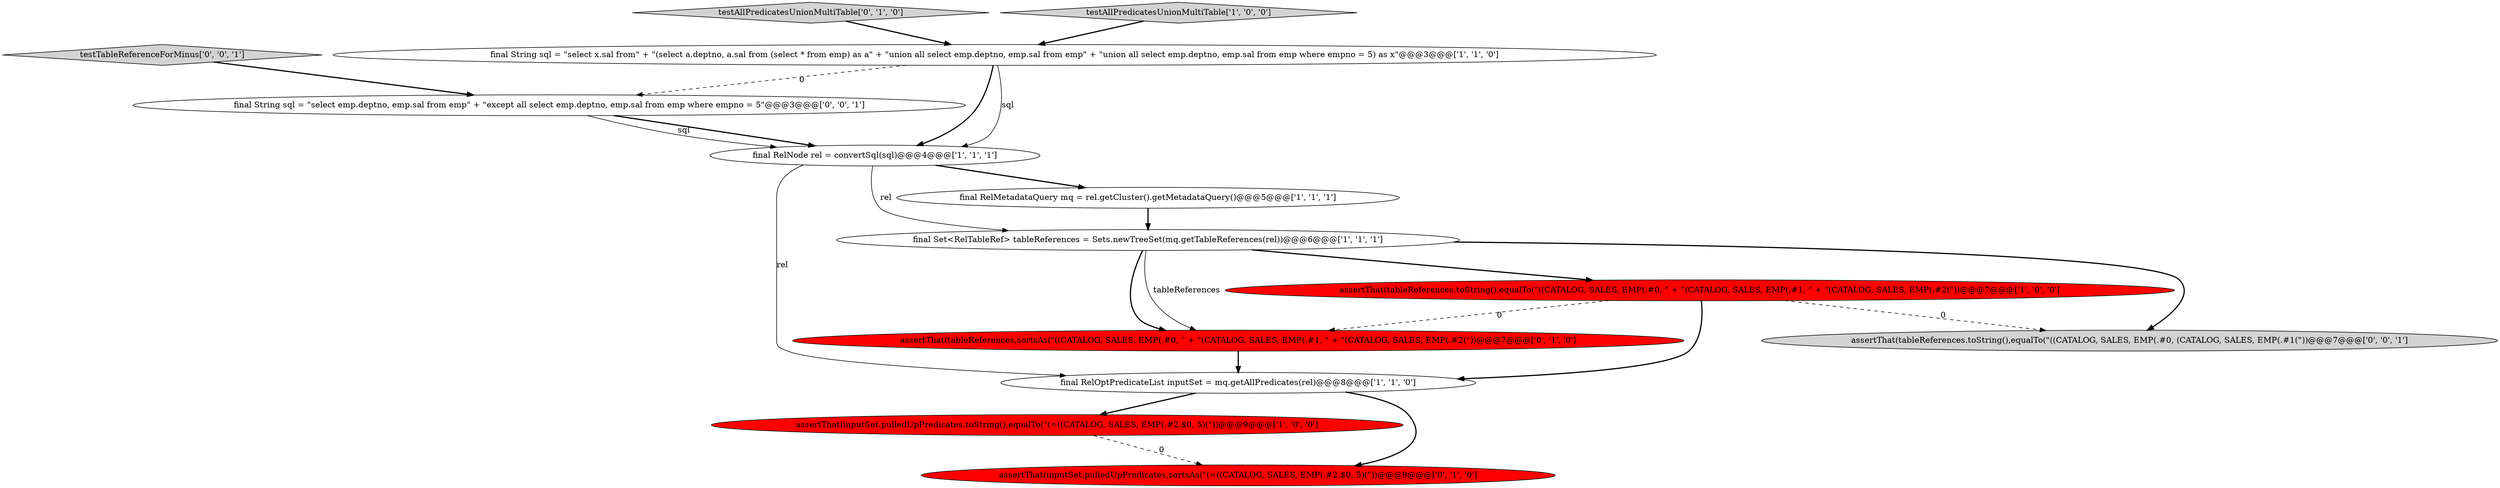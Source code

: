 digraph {
7 [style = filled, label = "final Set<RelTableRef> tableReferences = Sets.newTreeSet(mq.getTableReferences(rel))@@@6@@@['1', '1', '1']", fillcolor = white, shape = ellipse image = "AAA0AAABBB1BBB"];
8 [style = filled, label = "testAllPredicatesUnionMultiTable['0', '1', '0']", fillcolor = lightgray, shape = diamond image = "AAA0AAABBB2BBB"];
11 [style = filled, label = "testTableReferenceForMinus['0', '0', '1']", fillcolor = lightgray, shape = diamond image = "AAA0AAABBB3BBB"];
1 [style = filled, label = "final RelNode rel = convertSql(sql)@@@4@@@['1', '1', '1']", fillcolor = white, shape = ellipse image = "AAA0AAABBB1BBB"];
2 [style = filled, label = "testAllPredicatesUnionMultiTable['1', '0', '0']", fillcolor = lightgray, shape = diamond image = "AAA0AAABBB1BBB"];
12 [style = filled, label = "final String sql = \"select emp.deptno, emp.sal from emp\" + \"except all select emp.deptno, emp.sal from emp where empno = 5\"@@@3@@@['0', '0', '1']", fillcolor = white, shape = ellipse image = "AAA0AAABBB3BBB"];
6 [style = filled, label = "assertThat(tableReferences.toString(),equalTo(\"((CATALOG, SALES, EMP(.#0, \" + \"(CATALOG, SALES, EMP(.#1, \" + \"(CATALOG, SALES, EMP(.#2(\"))@@@7@@@['1', '0', '0']", fillcolor = red, shape = ellipse image = "AAA1AAABBB1BBB"];
10 [style = filled, label = "assertThat(tableReferences,sortsAs(\"((CATALOG, SALES, EMP(.#0, \" + \"(CATALOG, SALES, EMP(.#1, \" + \"(CATALOG, SALES, EMP(.#2(\"))@@@7@@@['0', '1', '0']", fillcolor = red, shape = ellipse image = "AAA1AAABBB2BBB"];
4 [style = filled, label = "assertThat(inputSet.pulledUpPredicates.toString(),equalTo(\"(=((CATALOG, SALES, EMP(.#2.$0, 5)(\"))@@@9@@@['1', '0', '0']", fillcolor = red, shape = ellipse image = "AAA1AAABBB1BBB"];
0 [style = filled, label = "final String sql = \"select x.sal from\" + \"(select a.deptno, a.sal from (select * from emp) as a\" + \"union all select emp.deptno, emp.sal from emp\" + \"union all select emp.deptno, emp.sal from emp where empno = 5) as x\"@@@3@@@['1', '1', '0']", fillcolor = white, shape = ellipse image = "AAA0AAABBB1BBB"];
13 [style = filled, label = "assertThat(tableReferences.toString(),equalTo(\"((CATALOG, SALES, EMP(.#0, (CATALOG, SALES, EMP(.#1(\"))@@@7@@@['0', '0', '1']", fillcolor = lightgray, shape = ellipse image = "AAA0AAABBB3BBB"];
5 [style = filled, label = "final RelMetadataQuery mq = rel.getCluster().getMetadataQuery()@@@5@@@['1', '1', '1']", fillcolor = white, shape = ellipse image = "AAA0AAABBB1BBB"];
3 [style = filled, label = "final RelOptPredicateList inputSet = mq.getAllPredicates(rel)@@@8@@@['1', '1', '0']", fillcolor = white, shape = ellipse image = "AAA0AAABBB1BBB"];
9 [style = filled, label = "assertThat(inputSet.pulledUpPredicates,sortsAs(\"(=((CATALOG, SALES, EMP(.#2.$0, 5)(\"))@@@9@@@['0', '1', '0']", fillcolor = red, shape = ellipse image = "AAA1AAABBB2BBB"];
1->5 [style = bold, label=""];
7->13 [style = bold, label=""];
6->3 [style = bold, label=""];
7->10 [style = bold, label=""];
1->3 [style = solid, label="rel"];
10->3 [style = bold, label=""];
11->12 [style = bold, label=""];
0->12 [style = dashed, label="0"];
12->1 [style = bold, label=""];
3->4 [style = bold, label=""];
12->1 [style = solid, label="sql"];
6->10 [style = dashed, label="0"];
8->0 [style = bold, label=""];
3->9 [style = bold, label=""];
4->9 [style = dashed, label="0"];
0->1 [style = solid, label="sql"];
2->0 [style = bold, label=""];
6->13 [style = dashed, label="0"];
0->1 [style = bold, label=""];
7->10 [style = solid, label="tableReferences"];
7->6 [style = bold, label=""];
5->7 [style = bold, label=""];
1->7 [style = solid, label="rel"];
}
